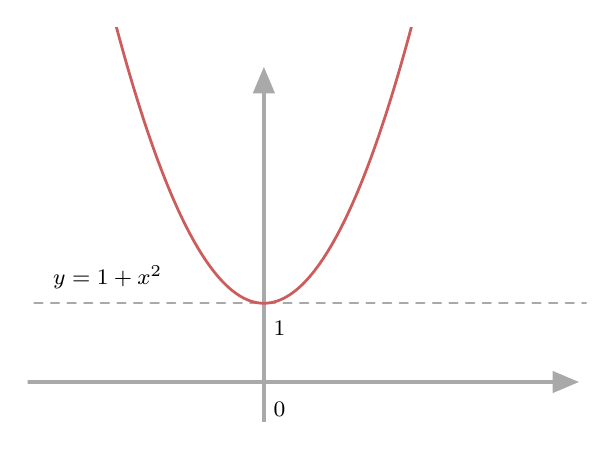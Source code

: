 \begin{tikzpicture}[line cap=round,line join=round,>=triangle 45,x=1.0cm,y=1.0cm]
\draw[shift={(0,0.9)},color=black] node[anchor = north west] {\footnotesize $1$};
\draw[color=black] (0pt,-10pt) node[right] {\footnotesize $0$};
\clip(-3,-0.5) rectangle (4.1,4.5);
\draw [->,line width=1.2pt,color=DarkGray] (-4.,0.) -- (4.,0.);
\draw [->,line width=1.2pt,color=DarkGray] (0.,-0.5) -- (0.,4.);
\draw [line width=.75pt,dash pattern=on 3pt off 3pt,color=DarkGray,domain=-4.814:5.242] plot(\x,{(--1.-0.*\x)/1.});
\draw (-2.8,1.6) node[anchor=north west] {\footnotesize $ y = 1+ x^{2}$};
\draw[line width=1.pt,color=IndianRed,smooth,samples=100,domain=-3:3] plot(\x,{1.0+(\x)^(2.0)});


%  \draw[step=.5cm,gray,very thin] (-5,-5) grid (5,5);

\end{tikzpicture}